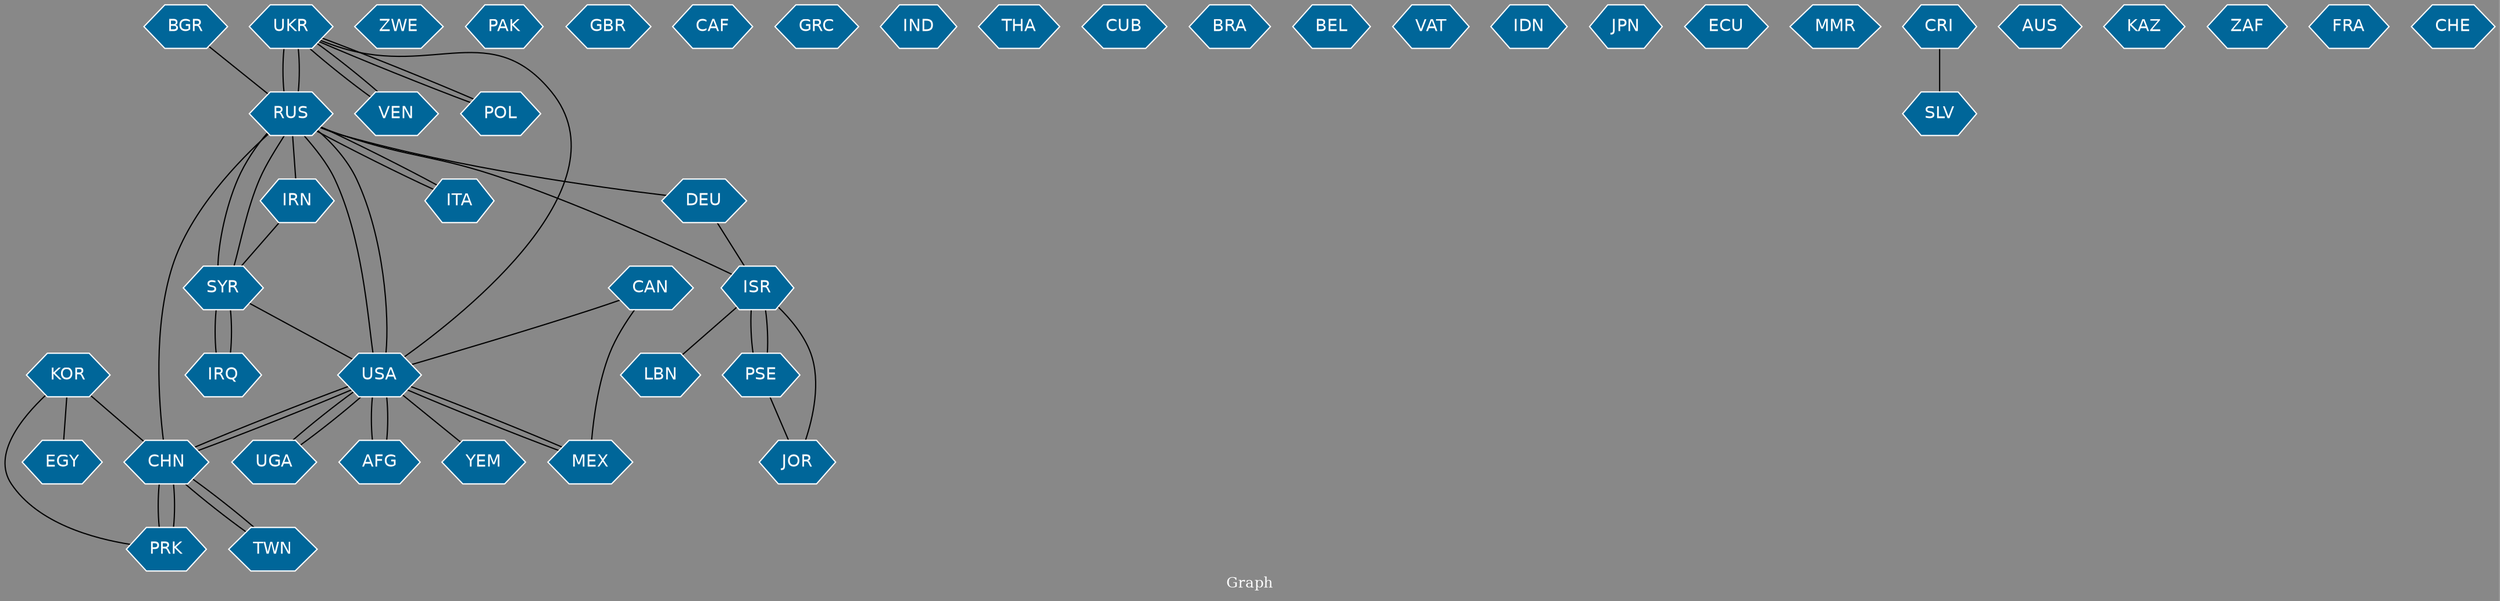 // Countries together in item graph
graph {
	graph [bgcolor="#888888" fontcolor=white fontsize=12 label="Graph" outputorder=edgesfirst overlap=prism]
	node [color=white fillcolor="#006699" fontcolor=white fontname=Helvetica shape=hexagon style=filled]
	edge [arrowhead=open color=black fontcolor=white fontname=Courier fontsize=12]
		UKR [label=UKR]
		SYR [label=SYR]
		PRK [label=PRK]
		CHN [label=CHN]
		RUS [label=RUS]
		USA [label=USA]
		IRQ [label=IRQ]
		PSE [label=PSE]
		JOR [label=JOR]
		ISR [label=ISR]
		VEN [label=VEN]
		AFG [label=AFG]
		LBN [label=LBN]
		ZWE [label=ZWE]
		ITA [label=ITA]
		DEU [label=DEU]
		YEM [label=YEM]
		PAK [label=PAK]
		GBR [label=GBR]
		IRN [label=IRN]
		UGA [label=UGA]
		MEX [label=MEX]
		CAF [label=CAF]
		GRC [label=GRC]
		IND [label=IND]
		THA [label=THA]
		CUB [label=CUB]
		BRA [label=BRA]
		EGY [label=EGY]
		KOR [label=KOR]
		BEL [label=BEL]
		VAT [label=VAT]
		IDN [label=IDN]
		BGR [label=BGR]
		JPN [label=JPN]
		ECU [label=ECU]
		POL [label=POL]
		MMR [label=MMR]
		CAN [label=CAN]
		TWN [label=TWN]
		SLV [label=SLV]
		AUS [label=AUS]
		KAZ [label=KAZ]
		ZAF [label=ZAF]
		FRA [label=FRA]
		CRI [label=CRI]
		CHE [label=CHE]
			UGA -- USA [weight=1]
			SYR -- USA [weight=1]
			SYR -- IRQ [weight=1]
			KOR -- PRK [weight=2]
			ITA -- RUS [weight=1]
			USA -- AFG [weight=1]
			UKR -- RUS [weight=7]
			CHN -- PRK [weight=4]
			UKR -- VEN [weight=1]
			CHN -- USA [weight=3]
			RUS -- SYR [weight=3]
			UKR -- POL [weight=1]
			PRK -- CHN [weight=2]
			CAN -- USA [weight=1]
			KOR -- EGY [weight=1]
			TWN -- CHN [weight=1]
			BGR -- RUS [weight=1]
			ISR -- PSE [weight=1]
			CHN -- TWN [weight=1]
			USA -- MEX [weight=1]
			AFG -- USA [weight=1]
			MEX -- USA [weight=1]
			USA -- UGA [weight=2]
			JOR -- ISR [weight=1]
			CHN -- RUS [weight=1]
			RUS -- ITA [weight=1]
			RUS -- USA [weight=1]
			CAN -- MEX [weight=1]
			UKR -- USA [weight=1]
			RUS -- DEU [weight=1]
			USA -- RUS [weight=1]
			VEN -- UKR [weight=1]
			IRQ -- SYR [weight=2]
			PSE -- ISR [weight=2]
			RUS -- IRN [weight=1]
			RUS -- ISR [weight=1]
			USA -- CHN [weight=2]
			USA -- YEM [weight=4]
			POL -- UKR [weight=1]
			KOR -- CHN [weight=3]
			PSE -- JOR [weight=1]
			RUS -- UKR [weight=12]
			IRN -- SYR [weight=1]
			CRI -- SLV [weight=1]
			ISR -- LBN [weight=2]
			DEU -- ISR [weight=1]
			SYR -- RUS [weight=1]
}